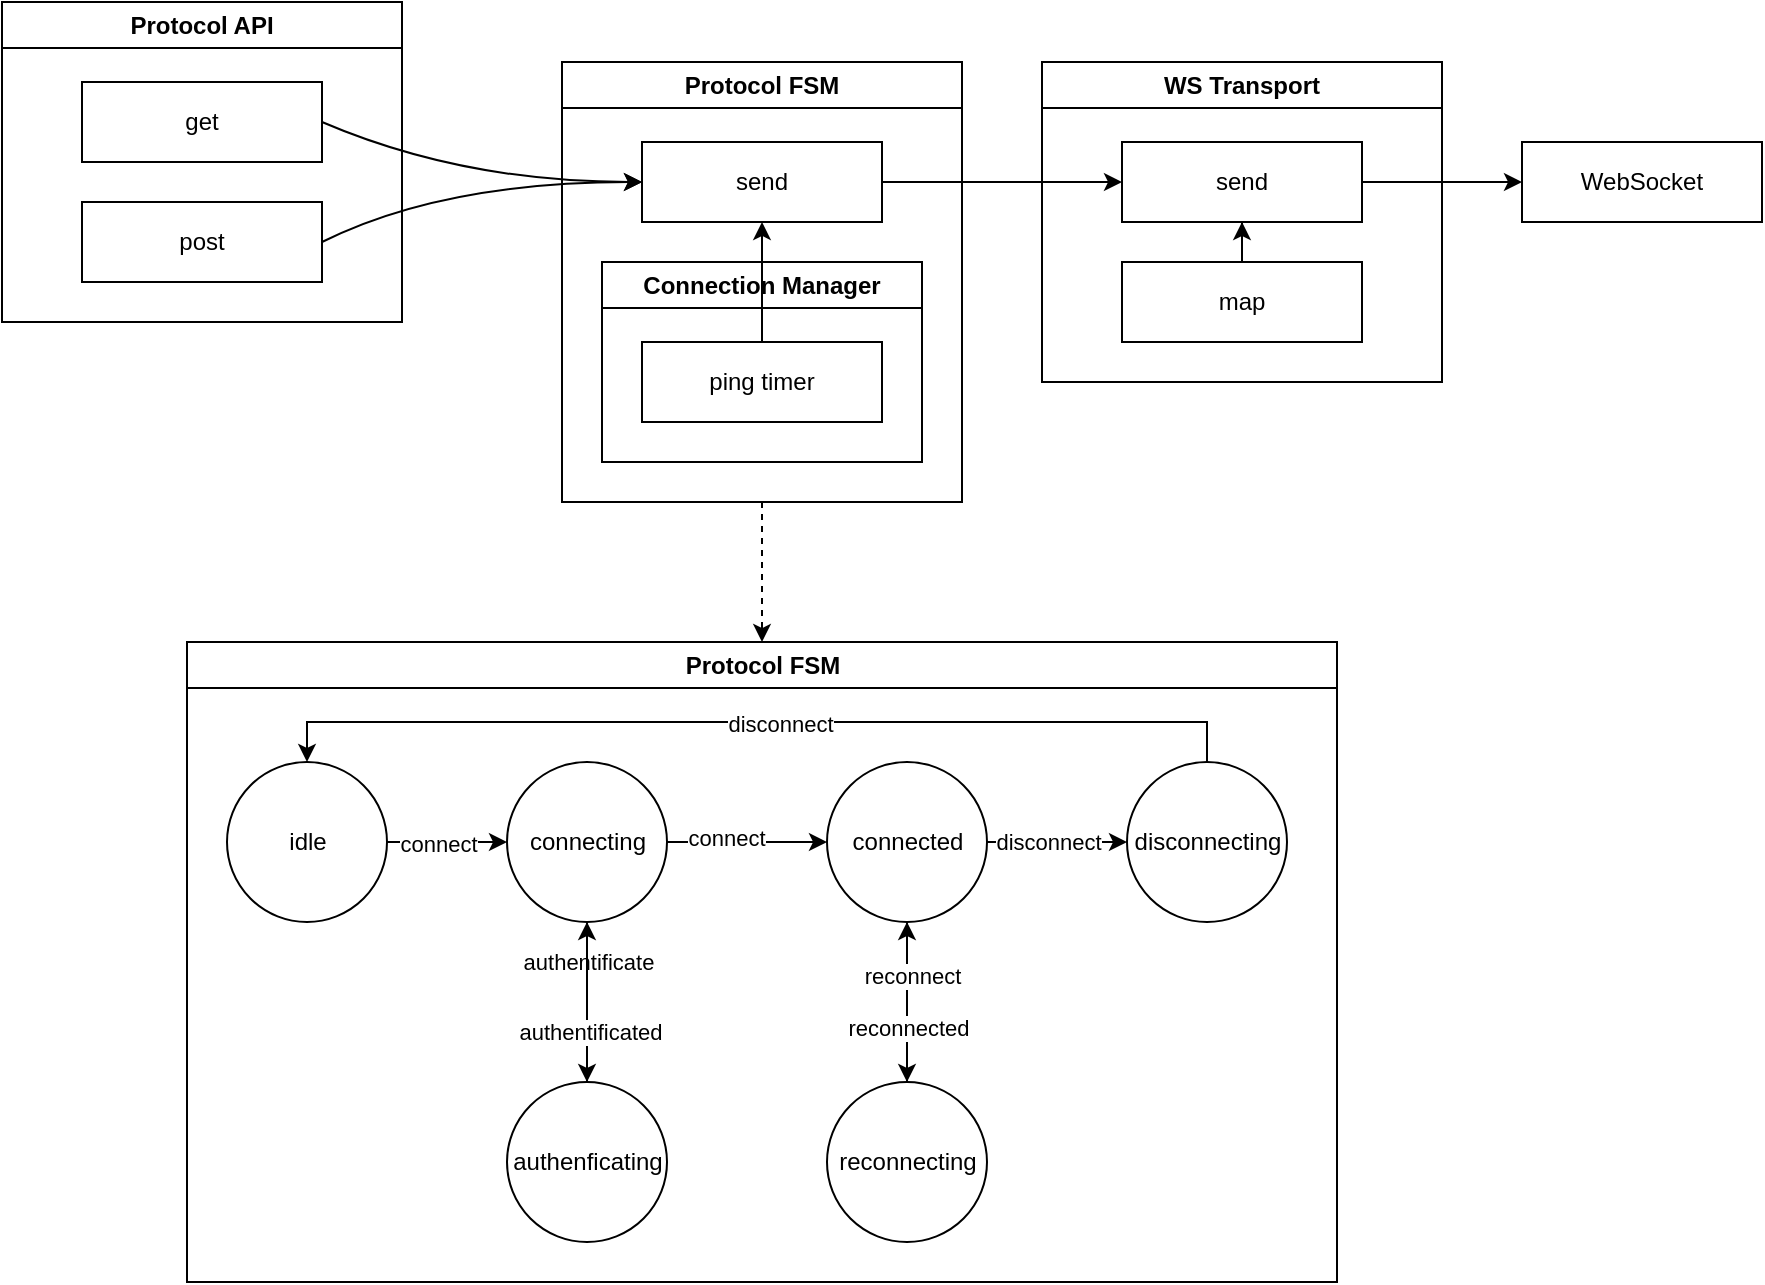 <mxfile version="26.0.11">
  <diagram name="Page-1" id="BN56QAixhuxEgFS1flE8">
    <mxGraphModel dx="1839" dy="480" grid="1" gridSize="10" guides="1" tooltips="1" connect="1" arrows="1" fold="1" page="1" pageScale="1" pageWidth="850" pageHeight="1100" math="0" shadow="0">
      <root>
        <mxCell id="0" />
        <mxCell id="1" parent="0" />
        <mxCell id="87uTSGkcm2BWR2WeISkW-6" value="Protocol API" style="swimlane;whiteSpace=wrap;html=1;" vertex="1" parent="1">
          <mxGeometry x="-270" y="130" width="200" height="160" as="geometry" />
        </mxCell>
        <mxCell id="87uTSGkcm2BWR2WeISkW-10" value="get" style="rounded=0;whiteSpace=wrap;html=1;" vertex="1" parent="87uTSGkcm2BWR2WeISkW-6">
          <mxGeometry x="40" y="40" width="120" height="40" as="geometry" />
        </mxCell>
        <mxCell id="87uTSGkcm2BWR2WeISkW-11" value="post" style="rounded=0;whiteSpace=wrap;html=1;" vertex="1" parent="87uTSGkcm2BWR2WeISkW-6">
          <mxGeometry x="40" y="100" width="120" height="40" as="geometry" />
        </mxCell>
        <mxCell id="87uTSGkcm2BWR2WeISkW-64" style="edgeStyle=orthogonalEdgeStyle;rounded=0;orthogonalLoop=1;jettySize=auto;html=1;entryX=0.5;entryY=0;entryDx=0;entryDy=0;dashed=1;" edge="1" parent="1" source="87uTSGkcm2BWR2WeISkW-7" target="87uTSGkcm2BWR2WeISkW-32">
          <mxGeometry relative="1" as="geometry" />
        </mxCell>
        <mxCell id="87uTSGkcm2BWR2WeISkW-7" value="Protocol FSM" style="swimlane;whiteSpace=wrap;html=1;" vertex="1" parent="1">
          <mxGeometry x="10" y="160" width="200" height="220" as="geometry" />
        </mxCell>
        <mxCell id="87uTSGkcm2BWR2WeISkW-12" value="send" style="rounded=0;whiteSpace=wrap;html=1;" vertex="1" parent="87uTSGkcm2BWR2WeISkW-7">
          <mxGeometry x="40" y="40" width="120" height="40" as="geometry" />
        </mxCell>
        <mxCell id="87uTSGkcm2BWR2WeISkW-8" value="Connection Manager" style="swimlane;whiteSpace=wrap;html=1;" vertex="1" parent="87uTSGkcm2BWR2WeISkW-7">
          <mxGeometry x="20" y="100" width="160" height="100" as="geometry" />
        </mxCell>
        <mxCell id="87uTSGkcm2BWR2WeISkW-14" value="ping timer" style="rounded=0;whiteSpace=wrap;html=1;" vertex="1" parent="87uTSGkcm2BWR2WeISkW-8">
          <mxGeometry x="20" y="40" width="120" height="40" as="geometry" />
        </mxCell>
        <mxCell id="87uTSGkcm2BWR2WeISkW-27" style="edgeStyle=orthogonalEdgeStyle;rounded=0;orthogonalLoop=1;jettySize=auto;html=1;entryX=0.5;entryY=1;entryDx=0;entryDy=0;" edge="1" parent="87uTSGkcm2BWR2WeISkW-7" source="87uTSGkcm2BWR2WeISkW-14" target="87uTSGkcm2BWR2WeISkW-12">
          <mxGeometry relative="1" as="geometry" />
        </mxCell>
        <mxCell id="87uTSGkcm2BWR2WeISkW-16" value="" style="curved=1;endArrow=classic;html=1;rounded=0;exitX=1;exitY=0.5;exitDx=0;exitDy=0;entryX=0;entryY=0.5;entryDx=0;entryDy=0;" edge="1" parent="1" source="87uTSGkcm2BWR2WeISkW-10" target="87uTSGkcm2BWR2WeISkW-12">
          <mxGeometry width="50" height="50" relative="1" as="geometry">
            <mxPoint x="-50" y="260" as="sourcePoint" />
            <mxPoint x="40" y="250" as="targetPoint" />
            <Array as="points">
              <mxPoint x="-40" y="220" />
            </Array>
          </mxGeometry>
        </mxCell>
        <mxCell id="87uTSGkcm2BWR2WeISkW-17" value="" style="curved=1;endArrow=classic;html=1;rounded=0;exitX=1;exitY=0.5;exitDx=0;exitDy=0;entryX=0;entryY=0.5;entryDx=0;entryDy=0;" edge="1" parent="1" source="87uTSGkcm2BWR2WeISkW-11" target="87uTSGkcm2BWR2WeISkW-12">
          <mxGeometry width="50" height="50" relative="1" as="geometry">
            <mxPoint x="-10" y="370" as="sourcePoint" />
            <mxPoint x="110" y="330" as="targetPoint" />
            <Array as="points">
              <mxPoint x="-50" y="220" />
            </Array>
          </mxGeometry>
        </mxCell>
        <mxCell id="87uTSGkcm2BWR2WeISkW-21" value="WebSocket" style="rounded=0;whiteSpace=wrap;html=1;" vertex="1" parent="1">
          <mxGeometry x="490" y="200" width="120" height="40" as="geometry" />
        </mxCell>
        <mxCell id="87uTSGkcm2BWR2WeISkW-23" value="WS Transport" style="swimlane;whiteSpace=wrap;html=1;" vertex="1" parent="1">
          <mxGeometry x="250" y="160" width="200" height="160" as="geometry" />
        </mxCell>
        <mxCell id="87uTSGkcm2BWR2WeISkW-24" value="send" style="rounded=0;whiteSpace=wrap;html=1;" vertex="1" parent="87uTSGkcm2BWR2WeISkW-23">
          <mxGeometry x="40" y="40" width="120" height="40" as="geometry" />
        </mxCell>
        <mxCell id="87uTSGkcm2BWR2WeISkW-30" style="edgeStyle=orthogonalEdgeStyle;rounded=0;orthogonalLoop=1;jettySize=auto;html=1;entryX=0.5;entryY=1;entryDx=0;entryDy=0;" edge="1" parent="87uTSGkcm2BWR2WeISkW-23" source="87uTSGkcm2BWR2WeISkW-29" target="87uTSGkcm2BWR2WeISkW-24">
          <mxGeometry relative="1" as="geometry" />
        </mxCell>
        <mxCell id="87uTSGkcm2BWR2WeISkW-29" value="map" style="rounded=0;whiteSpace=wrap;html=1;" vertex="1" parent="87uTSGkcm2BWR2WeISkW-23">
          <mxGeometry x="40" y="100" width="120" height="40" as="geometry" />
        </mxCell>
        <mxCell id="87uTSGkcm2BWR2WeISkW-25" style="edgeStyle=orthogonalEdgeStyle;rounded=0;orthogonalLoop=1;jettySize=auto;html=1;" edge="1" parent="1" source="87uTSGkcm2BWR2WeISkW-12" target="87uTSGkcm2BWR2WeISkW-24">
          <mxGeometry relative="1" as="geometry" />
        </mxCell>
        <mxCell id="87uTSGkcm2BWR2WeISkW-26" style="edgeStyle=orthogonalEdgeStyle;rounded=0;orthogonalLoop=1;jettySize=auto;html=1;" edge="1" parent="1" source="87uTSGkcm2BWR2WeISkW-24" target="87uTSGkcm2BWR2WeISkW-21">
          <mxGeometry relative="1" as="geometry" />
        </mxCell>
        <mxCell id="87uTSGkcm2BWR2WeISkW-32" value="Protocol FSM" style="swimlane;whiteSpace=wrap;html=1;" vertex="1" parent="1">
          <mxGeometry x="-177.5" y="450" width="575" height="320" as="geometry" />
        </mxCell>
        <mxCell id="87uTSGkcm2BWR2WeISkW-43" style="edgeStyle=orthogonalEdgeStyle;rounded=0;orthogonalLoop=1;jettySize=auto;html=1;" edge="1" parent="87uTSGkcm2BWR2WeISkW-32" source="87uTSGkcm2BWR2WeISkW-37" target="87uTSGkcm2BWR2WeISkW-38">
          <mxGeometry relative="1" as="geometry" />
        </mxCell>
        <mxCell id="87uTSGkcm2BWR2WeISkW-50" value="connect" style="edgeLabel;html=1;align=center;verticalAlign=middle;resizable=0;points=[];" vertex="1" connectable="0" parent="87uTSGkcm2BWR2WeISkW-43">
          <mxGeometry x="-0.15" y="-1" relative="1" as="geometry">
            <mxPoint as="offset" />
          </mxGeometry>
        </mxCell>
        <mxCell id="87uTSGkcm2BWR2WeISkW-37" value="idle" style="ellipse;whiteSpace=wrap;html=1;aspect=fixed;" vertex="1" parent="87uTSGkcm2BWR2WeISkW-32">
          <mxGeometry x="20" y="60" width="80" height="80" as="geometry" />
        </mxCell>
        <mxCell id="87uTSGkcm2BWR2WeISkW-52" style="edgeStyle=orthogonalEdgeStyle;rounded=0;orthogonalLoop=1;jettySize=auto;html=1;" edge="1" parent="87uTSGkcm2BWR2WeISkW-32" source="87uTSGkcm2BWR2WeISkW-38" target="87uTSGkcm2BWR2WeISkW-51">
          <mxGeometry relative="1" as="geometry" />
        </mxCell>
        <mxCell id="87uTSGkcm2BWR2WeISkW-53" value="authentificate" style="edgeLabel;html=1;align=center;verticalAlign=middle;resizable=0;points=[];" vertex="1" connectable="0" parent="87uTSGkcm2BWR2WeISkW-52">
          <mxGeometry x="-0.069" y="-1" relative="1" as="geometry">
            <mxPoint x="1" y="-17" as="offset" />
          </mxGeometry>
        </mxCell>
        <mxCell id="87uTSGkcm2BWR2WeISkW-60" value="" style="edgeStyle=orthogonalEdgeStyle;rounded=0;orthogonalLoop=1;jettySize=auto;html=1;" edge="1" parent="87uTSGkcm2BWR2WeISkW-32" source="87uTSGkcm2BWR2WeISkW-38" target="87uTSGkcm2BWR2WeISkW-40">
          <mxGeometry relative="1" as="geometry" />
        </mxCell>
        <mxCell id="87uTSGkcm2BWR2WeISkW-62" value="connect" style="edgeLabel;html=1;align=center;verticalAlign=middle;resizable=0;points=[];" vertex="1" connectable="0" parent="87uTSGkcm2BWR2WeISkW-60">
          <mxGeometry x="-0.277" y="2" relative="1" as="geometry">
            <mxPoint as="offset" />
          </mxGeometry>
        </mxCell>
        <mxCell id="87uTSGkcm2BWR2WeISkW-38" value="connecting" style="ellipse;whiteSpace=wrap;html=1;aspect=fixed;" vertex="1" parent="87uTSGkcm2BWR2WeISkW-32">
          <mxGeometry x="160" y="60" width="80" height="80" as="geometry" />
        </mxCell>
        <mxCell id="87uTSGkcm2BWR2WeISkW-45" style="edgeStyle=orthogonalEdgeStyle;rounded=0;orthogonalLoop=1;jettySize=auto;html=1;" edge="1" parent="87uTSGkcm2BWR2WeISkW-32" source="87uTSGkcm2BWR2WeISkW-40" target="87uTSGkcm2BWR2WeISkW-42">
          <mxGeometry relative="1" as="geometry" />
        </mxCell>
        <mxCell id="87uTSGkcm2BWR2WeISkW-47" style="edgeStyle=orthogonalEdgeStyle;rounded=0;orthogonalLoop=1;jettySize=auto;html=1;" edge="1" parent="87uTSGkcm2BWR2WeISkW-32" source="87uTSGkcm2BWR2WeISkW-40" target="87uTSGkcm2BWR2WeISkW-41">
          <mxGeometry relative="1" as="geometry" />
        </mxCell>
        <mxCell id="87uTSGkcm2BWR2WeISkW-59" value="disconnect" style="edgeLabel;html=1;align=center;verticalAlign=middle;resizable=0;points=[];" vertex="1" connectable="0" parent="87uTSGkcm2BWR2WeISkW-47">
          <mxGeometry x="-0.331" y="1" relative="1" as="geometry">
            <mxPoint x="7" y="1" as="offset" />
          </mxGeometry>
        </mxCell>
        <mxCell id="87uTSGkcm2BWR2WeISkW-40" value="connected" style="ellipse;whiteSpace=wrap;html=1;aspect=fixed;" vertex="1" parent="87uTSGkcm2BWR2WeISkW-32">
          <mxGeometry x="320" y="60" width="80" height="80" as="geometry" />
        </mxCell>
        <mxCell id="87uTSGkcm2BWR2WeISkW-48" style="edgeStyle=orthogonalEdgeStyle;rounded=0;orthogonalLoop=1;jettySize=auto;html=1;entryX=0.5;entryY=0;entryDx=0;entryDy=0;" edge="1" parent="87uTSGkcm2BWR2WeISkW-32" source="87uTSGkcm2BWR2WeISkW-41" target="87uTSGkcm2BWR2WeISkW-37">
          <mxGeometry relative="1" as="geometry">
            <Array as="points">
              <mxPoint x="510" y="40" />
              <mxPoint x="60" y="40" />
            </Array>
          </mxGeometry>
        </mxCell>
        <mxCell id="87uTSGkcm2BWR2WeISkW-63" value="disconnect" style="edgeLabel;html=1;align=center;verticalAlign=middle;resizable=0;points=[];" vertex="1" connectable="0" parent="87uTSGkcm2BWR2WeISkW-48">
          <mxGeometry x="-0.047" y="1" relative="1" as="geometry">
            <mxPoint as="offset" />
          </mxGeometry>
        </mxCell>
        <mxCell id="87uTSGkcm2BWR2WeISkW-41" value="disconnecting" style="ellipse;whiteSpace=wrap;html=1;aspect=fixed;" vertex="1" parent="87uTSGkcm2BWR2WeISkW-32">
          <mxGeometry x="470" y="60" width="80" height="80" as="geometry" />
        </mxCell>
        <mxCell id="87uTSGkcm2BWR2WeISkW-46" style="edgeStyle=orthogonalEdgeStyle;rounded=0;orthogonalLoop=1;jettySize=auto;html=1;" edge="1" parent="87uTSGkcm2BWR2WeISkW-32" source="87uTSGkcm2BWR2WeISkW-42" target="87uTSGkcm2BWR2WeISkW-40">
          <mxGeometry relative="1" as="geometry" />
        </mxCell>
        <mxCell id="87uTSGkcm2BWR2WeISkW-57" value="reconnect" style="edgeLabel;html=1;align=center;verticalAlign=middle;resizable=0;points=[];" vertex="1" connectable="0" parent="87uTSGkcm2BWR2WeISkW-46">
          <mxGeometry x="0.328" y="-2" relative="1" as="geometry">
            <mxPoint as="offset" />
          </mxGeometry>
        </mxCell>
        <mxCell id="87uTSGkcm2BWR2WeISkW-58" value="reconnected" style="edgeLabel;html=1;align=center;verticalAlign=middle;resizable=0;points=[];" vertex="1" connectable="0" parent="87uTSGkcm2BWR2WeISkW-46">
          <mxGeometry x="-0.328" relative="1" as="geometry">
            <mxPoint as="offset" />
          </mxGeometry>
        </mxCell>
        <mxCell id="87uTSGkcm2BWR2WeISkW-42" value="reconnecting" style="ellipse;whiteSpace=wrap;html=1;aspect=fixed;" vertex="1" parent="87uTSGkcm2BWR2WeISkW-32">
          <mxGeometry x="320" y="220" width="80" height="80" as="geometry" />
        </mxCell>
        <mxCell id="87uTSGkcm2BWR2WeISkW-54" style="edgeStyle=orthogonalEdgeStyle;rounded=0;orthogonalLoop=1;jettySize=auto;html=1;" edge="1" parent="87uTSGkcm2BWR2WeISkW-32" source="87uTSGkcm2BWR2WeISkW-51" target="87uTSGkcm2BWR2WeISkW-38">
          <mxGeometry relative="1" as="geometry" />
        </mxCell>
        <mxCell id="87uTSGkcm2BWR2WeISkW-55" value="authentificated" style="edgeLabel;html=1;align=center;verticalAlign=middle;resizable=0;points=[];" vertex="1" connectable="0" parent="87uTSGkcm2BWR2WeISkW-54">
          <mxGeometry x="-0.379" y="-1" relative="1" as="geometry">
            <mxPoint as="offset" />
          </mxGeometry>
        </mxCell>
        <mxCell id="87uTSGkcm2BWR2WeISkW-51" value="authenficating" style="ellipse;whiteSpace=wrap;html=1;aspect=fixed;" vertex="1" parent="87uTSGkcm2BWR2WeISkW-32">
          <mxGeometry x="160" y="220" width="80" height="80" as="geometry" />
        </mxCell>
      </root>
    </mxGraphModel>
  </diagram>
</mxfile>
